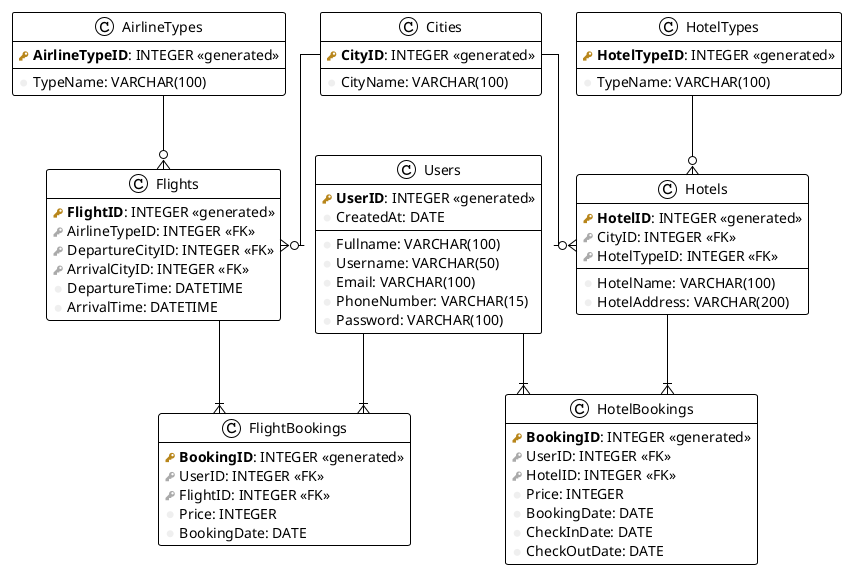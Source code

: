 @startuml
!theme plain
!define primary_key(x) <b><color:#b8861b><&key></color> x</b>
!define foreign_key(x) <color:#aaaaaa><&key></color> x
!define column(x) <color:#efefef><&media-record></color> x
!define table(x) class x

skinparam linetype ortho
hide empty methods

class Users {
  primary_key( UserID ): INTEGER <<generated>>
  column( Fullname ): VARCHAR(100)
  column( Username ): VARCHAR(50)
  column( Email ): VARCHAR(100)
  column( PhoneNumber ): VARCHAR(15)
  column( Password ): VARCHAR(100)
  column( CreatedAt ): DATE
}

class AirlineTypes {
  primary_key( AirlineTypeID ): INTEGER <<generated>>
  column( TypeName ): VARCHAR(100)
}

class HotelTypes {
  primary_key( HotelTypeID ): INTEGER <<generated>>
  column( TypeName ): VARCHAR(100)
}

class Cities {
  primary_key( CityID ): INTEGER <<generated>>
  column( CityName ): VARCHAR(100)
}

class Flights {
  primary_key( FlightID ): INTEGER <<generated>>
  foreign_key( AirlineTypeID ): INTEGER <<FK>>
  foreign_key( DepartureCityID ): INTEGER <<FK>>
  foreign_key( ArrivalCityID ): INTEGER <<FK>>
  column( DepartureTime ): DATETIME
  column( ArrivalTime ): DATETIME
}

class FlightBookings {
  primary_key( BookingID ): INTEGER <<generated>>
  foreign_key( UserID ): INTEGER <<FK>>
  foreign_key( FlightID ): INTEGER <<FK>>
  column( Price ): INTEGER
  column( BookingDate ): DATE
}

class Hotels {
  primary_key( HotelID ): INTEGER <<generated>>
  column( HotelName ): VARCHAR(100)
  column( HotelAddress ): VARCHAR(200)
  foreign_key( CityID ): INTEGER <<FK>>
  foreign_key( HotelTypeID ): INTEGER <<FK>>
}

class HotelBookings {
  primary_key( BookingID ): INTEGER <<generated>>
  foreign_key( UserID ): INTEGER <<FK>>
  foreign_key( HotelID ): INTEGER <<FK>>
  column( Price ): INTEGER
  column( BookingDate ): DATE
  column( CheckInDate ): DATE
  column( CheckOutDate ): DATE
}

Users --|{ FlightBookings
Users --|{ HotelBookings
AirlineTypes --o{ Flights
HotelTypes --o{ Hotels
Cities --o{ Flights
Cities --o{ Hotels
Flights --|{ FlightBookings
Hotels --|{ HotelBookings
@enduml